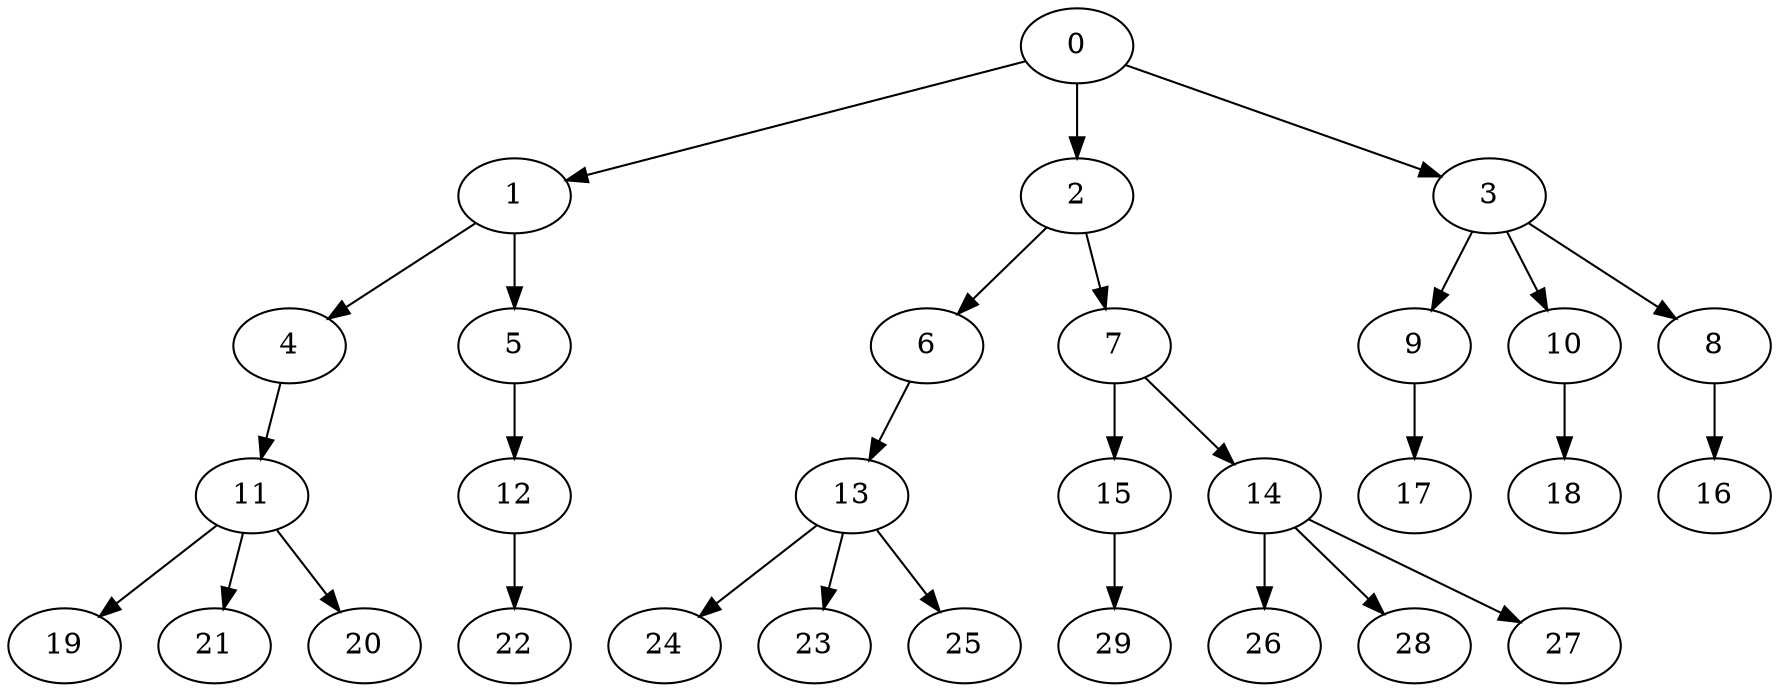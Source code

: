 digraph "OutTree-Unbalanced-MaxBf-3_Nodes_30_CCR_0.98_WeightType_Random_GB" {
	graph ["Duplicate states"=0,
		GraphType=OutTree,
		"Max states in OPEN"=0,
		Modes="120000ms; topo-ordered tasks, ; Pruning: task equivalence, fixed order ready list, ; F-value: ; Optimisation: best schedule length (\
SL) optimisation on equal, ",
		NumberOfTasks=30,
		"Pruned using list schedule length"=105409445,
		"States removed from OPEN"=0,
		TargetSystem="Homogeneous-2",
		"Time to schedule (ms)"=56624,
		"Total idle time"=11,
		"Total schedule length"=111,
		"Total sequential time"=211,
		"Total states created"=254476795
	];
	0	["Finish time"=8,
		Processor=0,
		"Start time"=0,
		Weight=8];
	1	["Finish time"=18,
		Processor=1,
		"Start time"=10,
		Weight=8];
	0 -> 1	[Weight=2];
	2	["Finish time"=13,
		Processor=0,
		"Start time"=8,
		Weight=5];
	0 -> 2	[Weight=6];
	3	["Finish time"=21,
		Processor=1,
		"Start time"=18,
		Weight=3];
	0 -> 3	[Weight=5];
	4	["Finish time"=73,
		Processor=0,
		"Start time"=70,
		Weight=3];
	1 -> 4	[Weight=11];
	5	["Finish time"=70,
		Processor=0,
		"Start time"=62,
		Weight=8];
	1 -> 5	[Weight=5];
	6	["Finish time"=22,
		Processor=0,
		"Start time"=13,
		Weight=9];
	2 -> 6	[Weight=2];
	7	["Finish time"=68,
		Processor=1,
		"Start time"=58,
		Weight=10];
	2 -> 7	[Weight=5];
	13	["Finish time"=32,
		Processor=0,
		"Start time"=22,
		Weight=10];
	6 -> 13	[Weight=11];
	15	["Finish time"=77,
		Processor=1,
		"Start time"=70,
		Weight=7];
	7 -> 15	[Weight=11];
	14	["Finish time"=70,
		Processor=1,
		"Start time"=68,
		Weight=2];
	7 -> 14	[Weight=11];
	11	["Finish time"=93,
		Processor=1,
		"Start time"=84,
		Weight=9];
	4 -> 11	[Weight=11];
	9	["Finish time"=48,
		Processor=1,
		"Start time"=39,
		Weight=9];
	3 -> 9	[Weight=2];
	10	["Finish time"=39,
		Processor=1,
		"Start time"=29,
		Weight=10];
	3 -> 10	[Weight=9];
	8	["Finish time"=29,
		Processor=1,
		"Start time"=21,
		Weight=8];
	3 -> 8	[Weight=2];
	12	["Finish time"=84,
		Processor=1,
		"Start time"=77,
		Weight=7];
	5 -> 12	[Weight=2];
	24	["Finish time"=58,
		Processor=1,
		"Start time"=48,
		Weight=10];
	13 -> 24	[Weight=10];
	23	["Finish time"=47,
		Processor=0,
		"Start time"=39,
		Weight=8];
	13 -> 23	[Weight=4];
	25	["Finish time"=39,
		Processor=0,
		"Start time"=32,
		Weight=7];
	13 -> 25	[Weight=7];
	17	["Finish time"=111,
		Processor=1,
		"Start time"=101,
		Weight=10];
	9 -> 17	[Weight=10];
	18	["Finish time"=62,
		Processor=0,
		"Start time"=56,
		Weight=6];
	10 -> 18	[Weight=11];
	29	["Finish time"=99,
		Processor=0,
		"Start time"=90,
		Weight=9];
	15 -> 29	[Weight=11];
	16	["Finish time"=56,
		Processor=0,
		"Start time"=47,
		Weight=9];
	8 -> 16	[Weight=9];
	19	["Finish time"=111,
		Processor=0,
		"Start time"=106,
		Weight=5];
	11 -> 19	[Weight=12];
	21	["Finish time"=106,
		Processor=0,
		"Start time"=102,
		Weight=4];
	11 -> 21	[Weight=6];
	20	["Finish time"=102,
		Processor=0,
		"Start time"=99,
		Weight=3];
	11 -> 20	[Weight=5];
	22	["Finish time"=101,
		Processor=1,
		"Start time"=93,
		Weight=8];
	12 -> 22	[Weight=10];
	26	["Finish time"=90,
		Processor=0,
		"Start time"=81,
		Weight=9];
	14 -> 26	[Weight=9];
	28	["Finish time"=81,
		Processor=0,
		"Start time"=77,
		Weight=4];
	14 -> 28	[Weight=4];
	27	["Finish time"=77,
		Processor=0,
		"Start time"=74,
		Weight=3];
	14 -> 27	[Weight=4];
}
